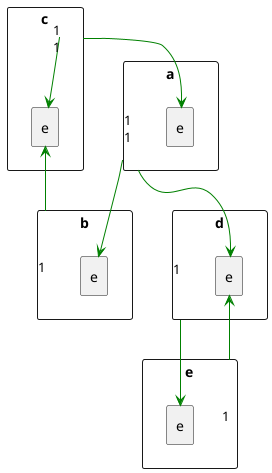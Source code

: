 @startuml
scale max 730 width
rectangle "a" as it_data___fake___a {
    rectangle "e" as it_data___fake___a___e
}
rectangle "b" as it_data___fake___b {
    rectangle "e" as it_data___fake___b___e
}
rectangle "c" as it_data___fake___c {
    rectangle "e" as it_data___fake___c___e
}
rectangle "d" as it_data___fake___d {
    rectangle "e" as it_data___fake___d___e
}
rectangle "e" as it_data___fake___e {
    rectangle "e" as it_data___fake___e___e
}

it_data___fake___a "1" -[#green]-> it_data___fake___b___e
it_data___fake___a "1" -[#green]-> it_data___fake___d___e
it_data___fake___c "1" -[#green]-> it_data___fake___a___e
it_data___fake___b "1" -[#green]-> it_data___fake___c___e
it_data___fake___c "1" -[#green]-> it_data___fake___c___e
it_data___fake___d "1" -[#green]-> it_data___fake___e___e
it_data___fake___e "1" -[#green]-> it_data___fake___d___e

@enduml
